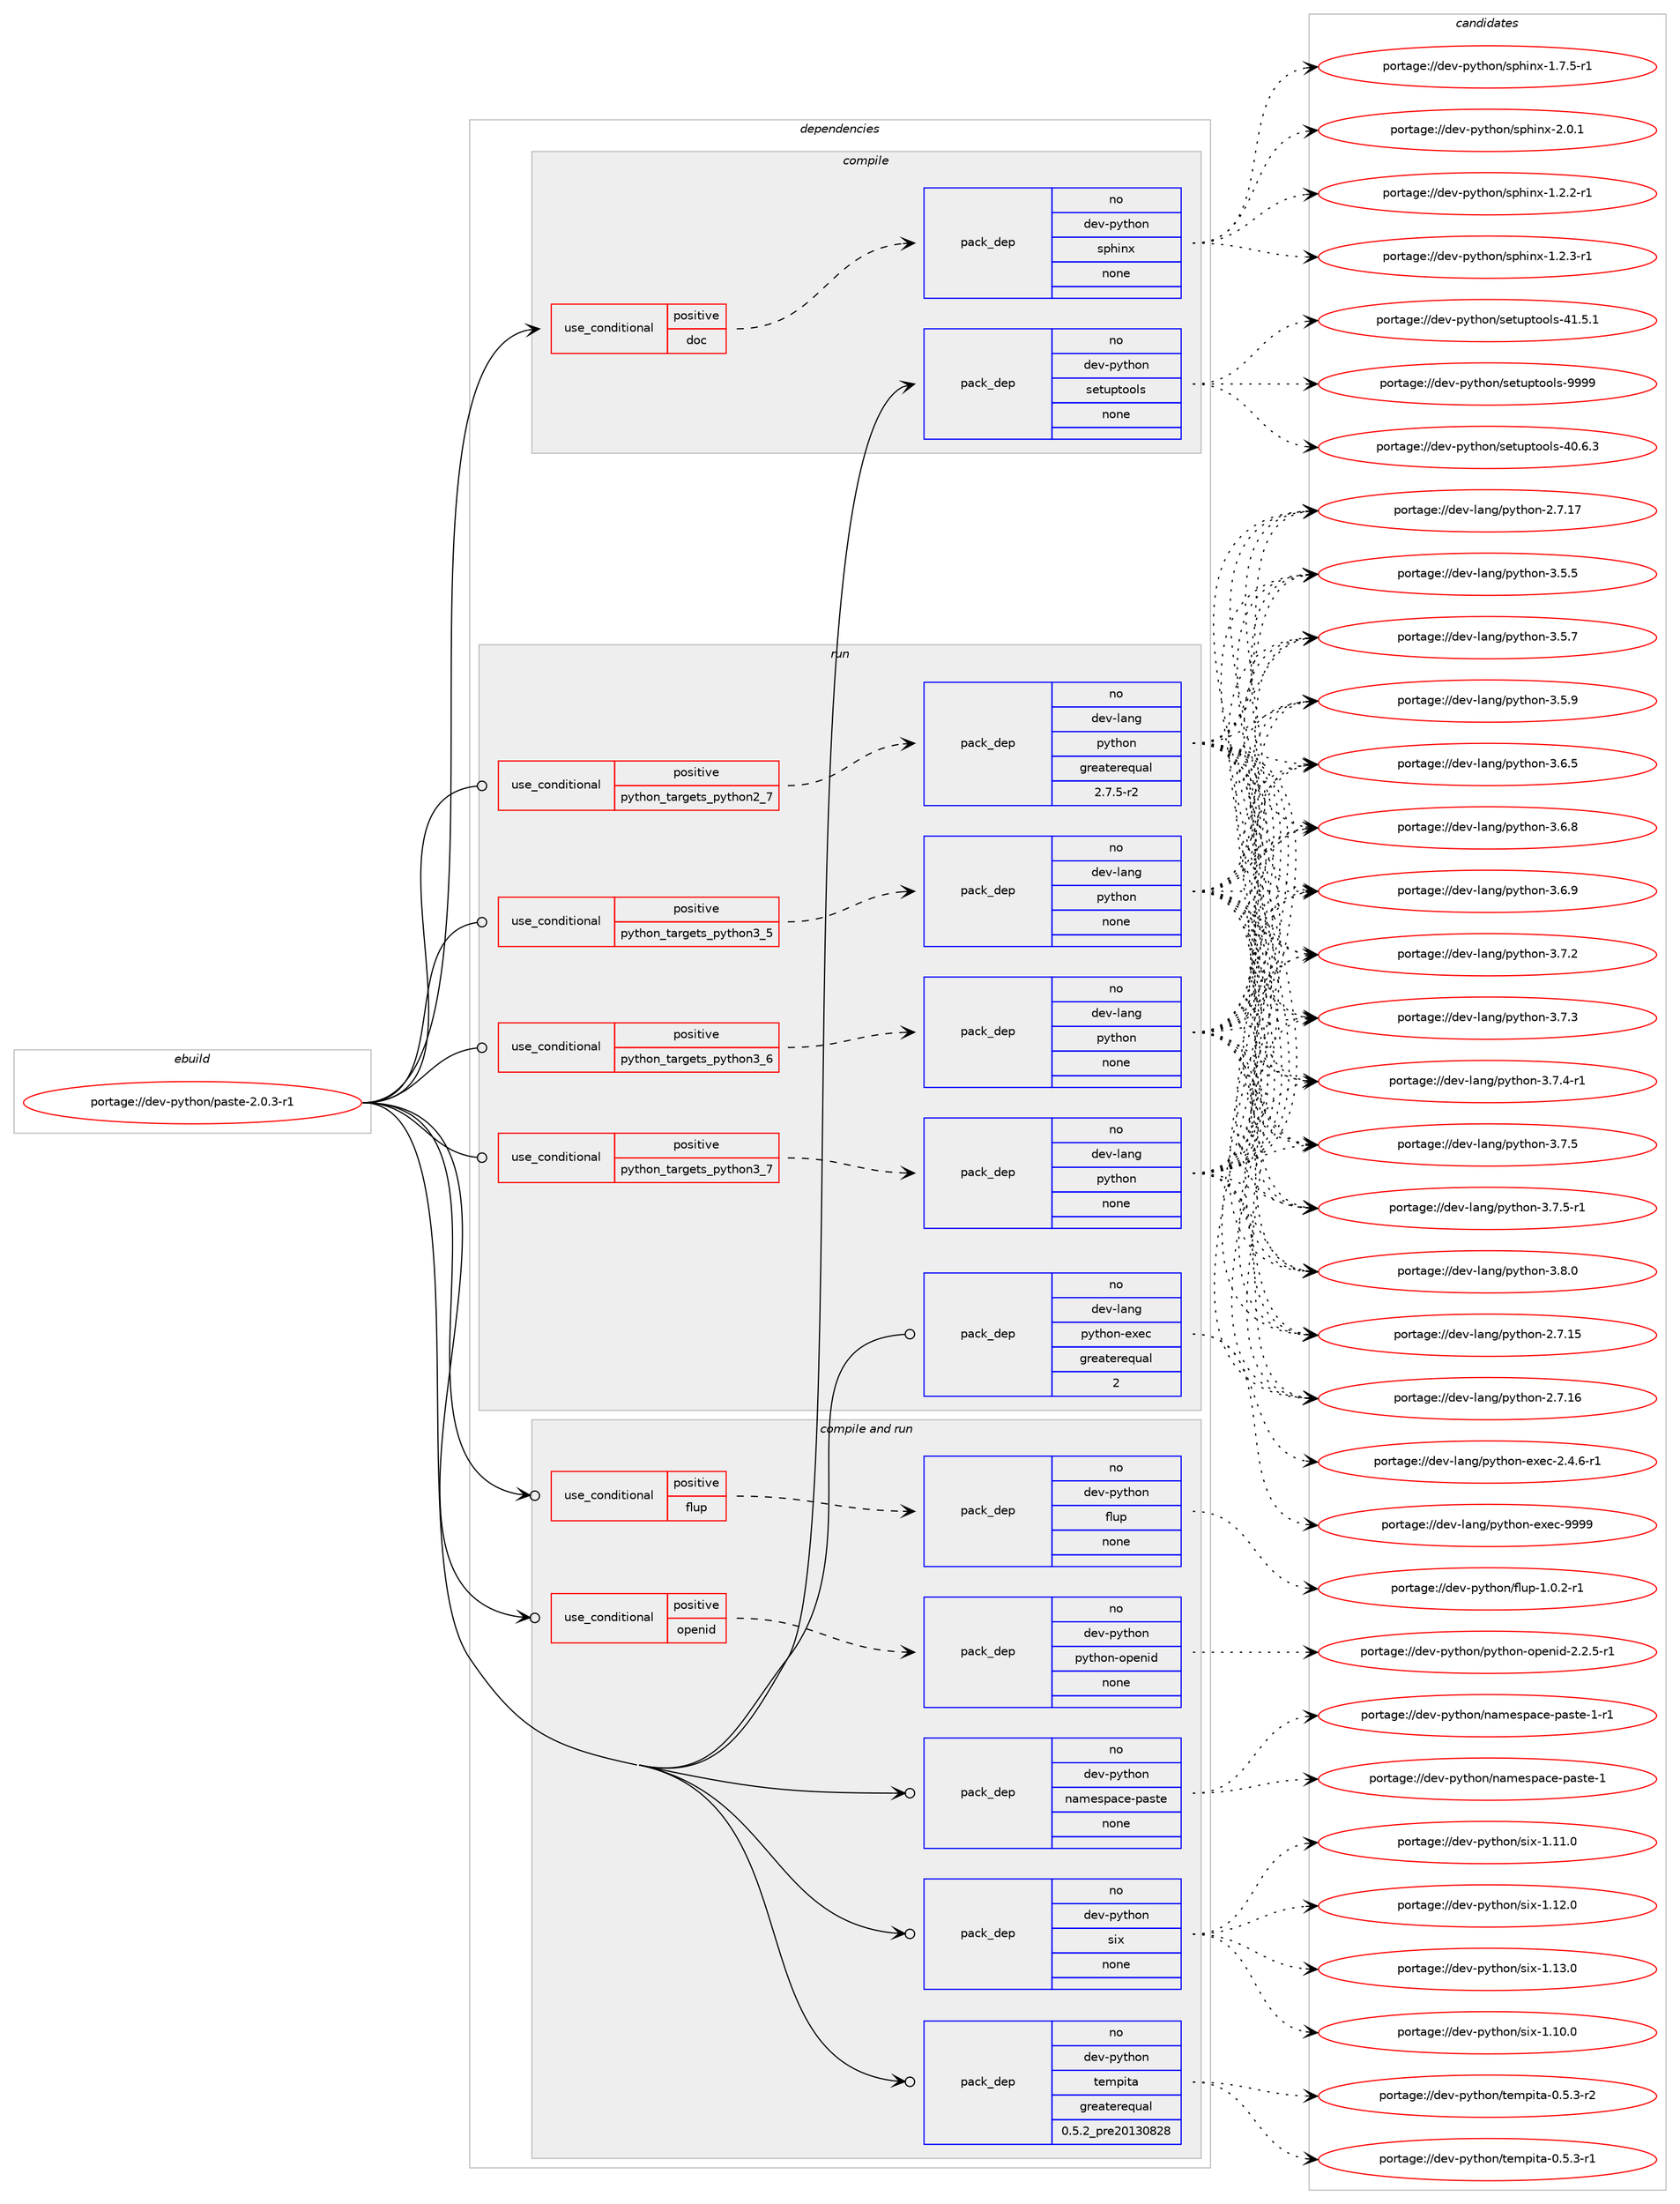 digraph prolog {

# *************
# Graph options
# *************

newrank=true;
concentrate=true;
compound=true;
graph [rankdir=LR,fontname=Helvetica,fontsize=10,ranksep=1.5];#, ranksep=2.5, nodesep=0.2];
edge  [arrowhead=vee];
node  [fontname=Helvetica,fontsize=10];

# **********
# The ebuild
# **********

subgraph cluster_leftcol {
color=gray;
rank=same;
label=<<i>ebuild</i>>;
id [label="portage://dev-python/paste-2.0.3-r1", color=red, width=4, href="../dev-python/paste-2.0.3-r1.svg"];
}

# ****************
# The dependencies
# ****************

subgraph cluster_midcol {
color=gray;
label=<<i>dependencies</i>>;
subgraph cluster_compile {
fillcolor="#eeeeee";
style=filled;
label=<<i>compile</i>>;
subgraph cond33407 {
dependency155781 [label=<<TABLE BORDER="0" CELLBORDER="1" CELLSPACING="0" CELLPADDING="4"><TR><TD ROWSPAN="3" CELLPADDING="10">use_conditional</TD></TR><TR><TD>positive</TD></TR><TR><TD>doc</TD></TR></TABLE>>, shape=none, color=red];
subgraph pack119013 {
dependency155782 [label=<<TABLE BORDER="0" CELLBORDER="1" CELLSPACING="0" CELLPADDING="4" WIDTH="220"><TR><TD ROWSPAN="6" CELLPADDING="30">pack_dep</TD></TR><TR><TD WIDTH="110">no</TD></TR><TR><TD>dev-python</TD></TR><TR><TD>sphinx</TD></TR><TR><TD>none</TD></TR><TR><TD></TD></TR></TABLE>>, shape=none, color=blue];
}
dependency155781:e -> dependency155782:w [weight=20,style="dashed",arrowhead="vee"];
}
id:e -> dependency155781:w [weight=20,style="solid",arrowhead="vee"];
subgraph pack119014 {
dependency155783 [label=<<TABLE BORDER="0" CELLBORDER="1" CELLSPACING="0" CELLPADDING="4" WIDTH="220"><TR><TD ROWSPAN="6" CELLPADDING="30">pack_dep</TD></TR><TR><TD WIDTH="110">no</TD></TR><TR><TD>dev-python</TD></TR><TR><TD>setuptools</TD></TR><TR><TD>none</TD></TR><TR><TD></TD></TR></TABLE>>, shape=none, color=blue];
}
id:e -> dependency155783:w [weight=20,style="solid",arrowhead="vee"];
}
subgraph cluster_compileandrun {
fillcolor="#eeeeee";
style=filled;
label=<<i>compile and run</i>>;
subgraph cond33408 {
dependency155784 [label=<<TABLE BORDER="0" CELLBORDER="1" CELLSPACING="0" CELLPADDING="4"><TR><TD ROWSPAN="3" CELLPADDING="10">use_conditional</TD></TR><TR><TD>positive</TD></TR><TR><TD>flup</TD></TR></TABLE>>, shape=none, color=red];
subgraph pack119015 {
dependency155785 [label=<<TABLE BORDER="0" CELLBORDER="1" CELLSPACING="0" CELLPADDING="4" WIDTH="220"><TR><TD ROWSPAN="6" CELLPADDING="30">pack_dep</TD></TR><TR><TD WIDTH="110">no</TD></TR><TR><TD>dev-python</TD></TR><TR><TD>flup</TD></TR><TR><TD>none</TD></TR><TR><TD></TD></TR></TABLE>>, shape=none, color=blue];
}
dependency155784:e -> dependency155785:w [weight=20,style="dashed",arrowhead="vee"];
}
id:e -> dependency155784:w [weight=20,style="solid",arrowhead="odotvee"];
subgraph cond33409 {
dependency155786 [label=<<TABLE BORDER="0" CELLBORDER="1" CELLSPACING="0" CELLPADDING="4"><TR><TD ROWSPAN="3" CELLPADDING="10">use_conditional</TD></TR><TR><TD>positive</TD></TR><TR><TD>openid</TD></TR></TABLE>>, shape=none, color=red];
subgraph pack119016 {
dependency155787 [label=<<TABLE BORDER="0" CELLBORDER="1" CELLSPACING="0" CELLPADDING="4" WIDTH="220"><TR><TD ROWSPAN="6" CELLPADDING="30">pack_dep</TD></TR><TR><TD WIDTH="110">no</TD></TR><TR><TD>dev-python</TD></TR><TR><TD>python-openid</TD></TR><TR><TD>none</TD></TR><TR><TD></TD></TR></TABLE>>, shape=none, color=blue];
}
dependency155786:e -> dependency155787:w [weight=20,style="dashed",arrowhead="vee"];
}
id:e -> dependency155786:w [weight=20,style="solid",arrowhead="odotvee"];
subgraph pack119017 {
dependency155788 [label=<<TABLE BORDER="0" CELLBORDER="1" CELLSPACING="0" CELLPADDING="4" WIDTH="220"><TR><TD ROWSPAN="6" CELLPADDING="30">pack_dep</TD></TR><TR><TD WIDTH="110">no</TD></TR><TR><TD>dev-python</TD></TR><TR><TD>namespace-paste</TD></TR><TR><TD>none</TD></TR><TR><TD></TD></TR></TABLE>>, shape=none, color=blue];
}
id:e -> dependency155788:w [weight=20,style="solid",arrowhead="odotvee"];
subgraph pack119018 {
dependency155789 [label=<<TABLE BORDER="0" CELLBORDER="1" CELLSPACING="0" CELLPADDING="4" WIDTH="220"><TR><TD ROWSPAN="6" CELLPADDING="30">pack_dep</TD></TR><TR><TD WIDTH="110">no</TD></TR><TR><TD>dev-python</TD></TR><TR><TD>six</TD></TR><TR><TD>none</TD></TR><TR><TD></TD></TR></TABLE>>, shape=none, color=blue];
}
id:e -> dependency155789:w [weight=20,style="solid",arrowhead="odotvee"];
subgraph pack119019 {
dependency155790 [label=<<TABLE BORDER="0" CELLBORDER="1" CELLSPACING="0" CELLPADDING="4" WIDTH="220"><TR><TD ROWSPAN="6" CELLPADDING="30">pack_dep</TD></TR><TR><TD WIDTH="110">no</TD></TR><TR><TD>dev-python</TD></TR><TR><TD>tempita</TD></TR><TR><TD>greaterequal</TD></TR><TR><TD>0.5.2_pre20130828</TD></TR></TABLE>>, shape=none, color=blue];
}
id:e -> dependency155790:w [weight=20,style="solid",arrowhead="odotvee"];
}
subgraph cluster_run {
fillcolor="#eeeeee";
style=filled;
label=<<i>run</i>>;
subgraph cond33410 {
dependency155791 [label=<<TABLE BORDER="0" CELLBORDER="1" CELLSPACING="0" CELLPADDING="4"><TR><TD ROWSPAN="3" CELLPADDING="10">use_conditional</TD></TR><TR><TD>positive</TD></TR><TR><TD>python_targets_python2_7</TD></TR></TABLE>>, shape=none, color=red];
subgraph pack119020 {
dependency155792 [label=<<TABLE BORDER="0" CELLBORDER="1" CELLSPACING="0" CELLPADDING="4" WIDTH="220"><TR><TD ROWSPAN="6" CELLPADDING="30">pack_dep</TD></TR><TR><TD WIDTH="110">no</TD></TR><TR><TD>dev-lang</TD></TR><TR><TD>python</TD></TR><TR><TD>greaterequal</TD></TR><TR><TD>2.7.5-r2</TD></TR></TABLE>>, shape=none, color=blue];
}
dependency155791:e -> dependency155792:w [weight=20,style="dashed",arrowhead="vee"];
}
id:e -> dependency155791:w [weight=20,style="solid",arrowhead="odot"];
subgraph cond33411 {
dependency155793 [label=<<TABLE BORDER="0" CELLBORDER="1" CELLSPACING="0" CELLPADDING="4"><TR><TD ROWSPAN="3" CELLPADDING="10">use_conditional</TD></TR><TR><TD>positive</TD></TR><TR><TD>python_targets_python3_5</TD></TR></TABLE>>, shape=none, color=red];
subgraph pack119021 {
dependency155794 [label=<<TABLE BORDER="0" CELLBORDER="1" CELLSPACING="0" CELLPADDING="4" WIDTH="220"><TR><TD ROWSPAN="6" CELLPADDING="30">pack_dep</TD></TR><TR><TD WIDTH="110">no</TD></TR><TR><TD>dev-lang</TD></TR><TR><TD>python</TD></TR><TR><TD>none</TD></TR><TR><TD></TD></TR></TABLE>>, shape=none, color=blue];
}
dependency155793:e -> dependency155794:w [weight=20,style="dashed",arrowhead="vee"];
}
id:e -> dependency155793:w [weight=20,style="solid",arrowhead="odot"];
subgraph cond33412 {
dependency155795 [label=<<TABLE BORDER="0" CELLBORDER="1" CELLSPACING="0" CELLPADDING="4"><TR><TD ROWSPAN="3" CELLPADDING="10">use_conditional</TD></TR><TR><TD>positive</TD></TR><TR><TD>python_targets_python3_6</TD></TR></TABLE>>, shape=none, color=red];
subgraph pack119022 {
dependency155796 [label=<<TABLE BORDER="0" CELLBORDER="1" CELLSPACING="0" CELLPADDING="4" WIDTH="220"><TR><TD ROWSPAN="6" CELLPADDING="30">pack_dep</TD></TR><TR><TD WIDTH="110">no</TD></TR><TR><TD>dev-lang</TD></TR><TR><TD>python</TD></TR><TR><TD>none</TD></TR><TR><TD></TD></TR></TABLE>>, shape=none, color=blue];
}
dependency155795:e -> dependency155796:w [weight=20,style="dashed",arrowhead="vee"];
}
id:e -> dependency155795:w [weight=20,style="solid",arrowhead="odot"];
subgraph cond33413 {
dependency155797 [label=<<TABLE BORDER="0" CELLBORDER="1" CELLSPACING="0" CELLPADDING="4"><TR><TD ROWSPAN="3" CELLPADDING="10">use_conditional</TD></TR><TR><TD>positive</TD></TR><TR><TD>python_targets_python3_7</TD></TR></TABLE>>, shape=none, color=red];
subgraph pack119023 {
dependency155798 [label=<<TABLE BORDER="0" CELLBORDER="1" CELLSPACING="0" CELLPADDING="4" WIDTH="220"><TR><TD ROWSPAN="6" CELLPADDING="30">pack_dep</TD></TR><TR><TD WIDTH="110">no</TD></TR><TR><TD>dev-lang</TD></TR><TR><TD>python</TD></TR><TR><TD>none</TD></TR><TR><TD></TD></TR></TABLE>>, shape=none, color=blue];
}
dependency155797:e -> dependency155798:w [weight=20,style="dashed",arrowhead="vee"];
}
id:e -> dependency155797:w [weight=20,style="solid",arrowhead="odot"];
subgraph pack119024 {
dependency155799 [label=<<TABLE BORDER="0" CELLBORDER="1" CELLSPACING="0" CELLPADDING="4" WIDTH="220"><TR><TD ROWSPAN="6" CELLPADDING="30">pack_dep</TD></TR><TR><TD WIDTH="110">no</TD></TR><TR><TD>dev-lang</TD></TR><TR><TD>python-exec</TD></TR><TR><TD>greaterequal</TD></TR><TR><TD>2</TD></TR></TABLE>>, shape=none, color=blue];
}
id:e -> dependency155799:w [weight=20,style="solid",arrowhead="odot"];
}
}

# **************
# The candidates
# **************

subgraph cluster_choices {
rank=same;
color=gray;
label=<<i>candidates</i>>;

subgraph choice119013 {
color=black;
nodesep=1;
choiceportage10010111845112121116104111110471151121041051101204549465046504511449 [label="portage://dev-python/sphinx-1.2.2-r1", color=red, width=4,href="../dev-python/sphinx-1.2.2-r1.svg"];
choiceportage10010111845112121116104111110471151121041051101204549465046514511449 [label="portage://dev-python/sphinx-1.2.3-r1", color=red, width=4,href="../dev-python/sphinx-1.2.3-r1.svg"];
choiceportage10010111845112121116104111110471151121041051101204549465546534511449 [label="portage://dev-python/sphinx-1.7.5-r1", color=red, width=4,href="../dev-python/sphinx-1.7.5-r1.svg"];
choiceportage1001011184511212111610411111047115112104105110120455046484649 [label="portage://dev-python/sphinx-2.0.1", color=red, width=4,href="../dev-python/sphinx-2.0.1.svg"];
dependency155782:e -> choiceportage10010111845112121116104111110471151121041051101204549465046504511449:w [style=dotted,weight="100"];
dependency155782:e -> choiceportage10010111845112121116104111110471151121041051101204549465046514511449:w [style=dotted,weight="100"];
dependency155782:e -> choiceportage10010111845112121116104111110471151121041051101204549465546534511449:w [style=dotted,weight="100"];
dependency155782:e -> choiceportage1001011184511212111610411111047115112104105110120455046484649:w [style=dotted,weight="100"];
}
subgraph choice119014 {
color=black;
nodesep=1;
choiceportage100101118451121211161041111104711510111611711211611111110811545524846544651 [label="portage://dev-python/setuptools-40.6.3", color=red, width=4,href="../dev-python/setuptools-40.6.3.svg"];
choiceportage100101118451121211161041111104711510111611711211611111110811545524946534649 [label="portage://dev-python/setuptools-41.5.1", color=red, width=4,href="../dev-python/setuptools-41.5.1.svg"];
choiceportage10010111845112121116104111110471151011161171121161111111081154557575757 [label="portage://dev-python/setuptools-9999", color=red, width=4,href="../dev-python/setuptools-9999.svg"];
dependency155783:e -> choiceportage100101118451121211161041111104711510111611711211611111110811545524846544651:w [style=dotted,weight="100"];
dependency155783:e -> choiceportage100101118451121211161041111104711510111611711211611111110811545524946534649:w [style=dotted,weight="100"];
dependency155783:e -> choiceportage10010111845112121116104111110471151011161171121161111111081154557575757:w [style=dotted,weight="100"];
}
subgraph choice119015 {
color=black;
nodesep=1;
choiceportage10010111845112121116104111110471021081171124549464846504511449 [label="portage://dev-python/flup-1.0.2-r1", color=red, width=4,href="../dev-python/flup-1.0.2-r1.svg"];
dependency155785:e -> choiceportage10010111845112121116104111110471021081171124549464846504511449:w [style=dotted,weight="100"];
}
subgraph choice119016 {
color=black;
nodesep=1;
choiceportage1001011184511212111610411111047112121116104111110451111121011101051004550465046534511449 [label="portage://dev-python/python-openid-2.2.5-r1", color=red, width=4,href="../dev-python/python-openid-2.2.5-r1.svg"];
dependency155787:e -> choiceportage1001011184511212111610411111047112121116104111110451111121011101051004550465046534511449:w [style=dotted,weight="100"];
}
subgraph choice119017 {
color=black;
nodesep=1;
choiceportage100101118451121211161041111104711097109101115112979910145112971151161014549 [label="portage://dev-python/namespace-paste-1", color=red, width=4,href="../dev-python/namespace-paste-1.svg"];
choiceportage1001011184511212111610411111047110971091011151129799101451129711511610145494511449 [label="portage://dev-python/namespace-paste-1-r1", color=red, width=4,href="../dev-python/namespace-paste-1-r1.svg"];
dependency155788:e -> choiceportage100101118451121211161041111104711097109101115112979910145112971151161014549:w [style=dotted,weight="100"];
dependency155788:e -> choiceportage1001011184511212111610411111047110971091011151129799101451129711511610145494511449:w [style=dotted,weight="100"];
}
subgraph choice119018 {
color=black;
nodesep=1;
choiceportage100101118451121211161041111104711510512045494649484648 [label="portage://dev-python/six-1.10.0", color=red, width=4,href="../dev-python/six-1.10.0.svg"];
choiceportage100101118451121211161041111104711510512045494649494648 [label="portage://dev-python/six-1.11.0", color=red, width=4,href="../dev-python/six-1.11.0.svg"];
choiceportage100101118451121211161041111104711510512045494649504648 [label="portage://dev-python/six-1.12.0", color=red, width=4,href="../dev-python/six-1.12.0.svg"];
choiceportage100101118451121211161041111104711510512045494649514648 [label="portage://dev-python/six-1.13.0", color=red, width=4,href="../dev-python/six-1.13.0.svg"];
dependency155789:e -> choiceportage100101118451121211161041111104711510512045494649484648:w [style=dotted,weight="100"];
dependency155789:e -> choiceportage100101118451121211161041111104711510512045494649494648:w [style=dotted,weight="100"];
dependency155789:e -> choiceportage100101118451121211161041111104711510512045494649504648:w [style=dotted,weight="100"];
dependency155789:e -> choiceportage100101118451121211161041111104711510512045494649514648:w [style=dotted,weight="100"];
}
subgraph choice119019 {
color=black;
nodesep=1;
choiceportage1001011184511212111610411111047116101109112105116974548465346514511449 [label="portage://dev-python/tempita-0.5.3-r1", color=red, width=4,href="../dev-python/tempita-0.5.3-r1.svg"];
choiceportage1001011184511212111610411111047116101109112105116974548465346514511450 [label="portage://dev-python/tempita-0.5.3-r2", color=red, width=4,href="../dev-python/tempita-0.5.3-r2.svg"];
dependency155790:e -> choiceportage1001011184511212111610411111047116101109112105116974548465346514511449:w [style=dotted,weight="100"];
dependency155790:e -> choiceportage1001011184511212111610411111047116101109112105116974548465346514511450:w [style=dotted,weight="100"];
}
subgraph choice119020 {
color=black;
nodesep=1;
choiceportage10010111845108971101034711212111610411111045504655464953 [label="portage://dev-lang/python-2.7.15", color=red, width=4,href="../dev-lang/python-2.7.15.svg"];
choiceportage10010111845108971101034711212111610411111045504655464954 [label="portage://dev-lang/python-2.7.16", color=red, width=4,href="../dev-lang/python-2.7.16.svg"];
choiceportage10010111845108971101034711212111610411111045504655464955 [label="portage://dev-lang/python-2.7.17", color=red, width=4,href="../dev-lang/python-2.7.17.svg"];
choiceportage100101118451089711010347112121116104111110455146534653 [label="portage://dev-lang/python-3.5.5", color=red, width=4,href="../dev-lang/python-3.5.5.svg"];
choiceportage100101118451089711010347112121116104111110455146534655 [label="portage://dev-lang/python-3.5.7", color=red, width=4,href="../dev-lang/python-3.5.7.svg"];
choiceportage100101118451089711010347112121116104111110455146534657 [label="portage://dev-lang/python-3.5.9", color=red, width=4,href="../dev-lang/python-3.5.9.svg"];
choiceportage100101118451089711010347112121116104111110455146544653 [label="portage://dev-lang/python-3.6.5", color=red, width=4,href="../dev-lang/python-3.6.5.svg"];
choiceportage100101118451089711010347112121116104111110455146544656 [label="portage://dev-lang/python-3.6.8", color=red, width=4,href="../dev-lang/python-3.6.8.svg"];
choiceportage100101118451089711010347112121116104111110455146544657 [label="portage://dev-lang/python-3.6.9", color=red, width=4,href="../dev-lang/python-3.6.9.svg"];
choiceportage100101118451089711010347112121116104111110455146554650 [label="portage://dev-lang/python-3.7.2", color=red, width=4,href="../dev-lang/python-3.7.2.svg"];
choiceportage100101118451089711010347112121116104111110455146554651 [label="portage://dev-lang/python-3.7.3", color=red, width=4,href="../dev-lang/python-3.7.3.svg"];
choiceportage1001011184510897110103471121211161041111104551465546524511449 [label="portage://dev-lang/python-3.7.4-r1", color=red, width=4,href="../dev-lang/python-3.7.4-r1.svg"];
choiceportage100101118451089711010347112121116104111110455146554653 [label="portage://dev-lang/python-3.7.5", color=red, width=4,href="../dev-lang/python-3.7.5.svg"];
choiceportage1001011184510897110103471121211161041111104551465546534511449 [label="portage://dev-lang/python-3.7.5-r1", color=red, width=4,href="../dev-lang/python-3.7.5-r1.svg"];
choiceportage100101118451089711010347112121116104111110455146564648 [label="portage://dev-lang/python-3.8.0", color=red, width=4,href="../dev-lang/python-3.8.0.svg"];
dependency155792:e -> choiceportage10010111845108971101034711212111610411111045504655464953:w [style=dotted,weight="100"];
dependency155792:e -> choiceportage10010111845108971101034711212111610411111045504655464954:w [style=dotted,weight="100"];
dependency155792:e -> choiceportage10010111845108971101034711212111610411111045504655464955:w [style=dotted,weight="100"];
dependency155792:e -> choiceportage100101118451089711010347112121116104111110455146534653:w [style=dotted,weight="100"];
dependency155792:e -> choiceportage100101118451089711010347112121116104111110455146534655:w [style=dotted,weight="100"];
dependency155792:e -> choiceportage100101118451089711010347112121116104111110455146534657:w [style=dotted,weight="100"];
dependency155792:e -> choiceportage100101118451089711010347112121116104111110455146544653:w [style=dotted,weight="100"];
dependency155792:e -> choiceportage100101118451089711010347112121116104111110455146544656:w [style=dotted,weight="100"];
dependency155792:e -> choiceportage100101118451089711010347112121116104111110455146544657:w [style=dotted,weight="100"];
dependency155792:e -> choiceportage100101118451089711010347112121116104111110455146554650:w [style=dotted,weight="100"];
dependency155792:e -> choiceportage100101118451089711010347112121116104111110455146554651:w [style=dotted,weight="100"];
dependency155792:e -> choiceportage1001011184510897110103471121211161041111104551465546524511449:w [style=dotted,weight="100"];
dependency155792:e -> choiceportage100101118451089711010347112121116104111110455146554653:w [style=dotted,weight="100"];
dependency155792:e -> choiceportage1001011184510897110103471121211161041111104551465546534511449:w [style=dotted,weight="100"];
dependency155792:e -> choiceportage100101118451089711010347112121116104111110455146564648:w [style=dotted,weight="100"];
}
subgraph choice119021 {
color=black;
nodesep=1;
choiceportage10010111845108971101034711212111610411111045504655464953 [label="portage://dev-lang/python-2.7.15", color=red, width=4,href="../dev-lang/python-2.7.15.svg"];
choiceportage10010111845108971101034711212111610411111045504655464954 [label="portage://dev-lang/python-2.7.16", color=red, width=4,href="../dev-lang/python-2.7.16.svg"];
choiceportage10010111845108971101034711212111610411111045504655464955 [label="portage://dev-lang/python-2.7.17", color=red, width=4,href="../dev-lang/python-2.7.17.svg"];
choiceportage100101118451089711010347112121116104111110455146534653 [label="portage://dev-lang/python-3.5.5", color=red, width=4,href="../dev-lang/python-3.5.5.svg"];
choiceportage100101118451089711010347112121116104111110455146534655 [label="portage://dev-lang/python-3.5.7", color=red, width=4,href="../dev-lang/python-3.5.7.svg"];
choiceportage100101118451089711010347112121116104111110455146534657 [label="portage://dev-lang/python-3.5.9", color=red, width=4,href="../dev-lang/python-3.5.9.svg"];
choiceportage100101118451089711010347112121116104111110455146544653 [label="portage://dev-lang/python-3.6.5", color=red, width=4,href="../dev-lang/python-3.6.5.svg"];
choiceportage100101118451089711010347112121116104111110455146544656 [label="portage://dev-lang/python-3.6.8", color=red, width=4,href="../dev-lang/python-3.6.8.svg"];
choiceportage100101118451089711010347112121116104111110455146544657 [label="portage://dev-lang/python-3.6.9", color=red, width=4,href="../dev-lang/python-3.6.9.svg"];
choiceportage100101118451089711010347112121116104111110455146554650 [label="portage://dev-lang/python-3.7.2", color=red, width=4,href="../dev-lang/python-3.7.2.svg"];
choiceportage100101118451089711010347112121116104111110455146554651 [label="portage://dev-lang/python-3.7.3", color=red, width=4,href="../dev-lang/python-3.7.3.svg"];
choiceportage1001011184510897110103471121211161041111104551465546524511449 [label="portage://dev-lang/python-3.7.4-r1", color=red, width=4,href="../dev-lang/python-3.7.4-r1.svg"];
choiceportage100101118451089711010347112121116104111110455146554653 [label="portage://dev-lang/python-3.7.5", color=red, width=4,href="../dev-lang/python-3.7.5.svg"];
choiceportage1001011184510897110103471121211161041111104551465546534511449 [label="portage://dev-lang/python-3.7.5-r1", color=red, width=4,href="../dev-lang/python-3.7.5-r1.svg"];
choiceportage100101118451089711010347112121116104111110455146564648 [label="portage://dev-lang/python-3.8.0", color=red, width=4,href="../dev-lang/python-3.8.0.svg"];
dependency155794:e -> choiceportage10010111845108971101034711212111610411111045504655464953:w [style=dotted,weight="100"];
dependency155794:e -> choiceportage10010111845108971101034711212111610411111045504655464954:w [style=dotted,weight="100"];
dependency155794:e -> choiceportage10010111845108971101034711212111610411111045504655464955:w [style=dotted,weight="100"];
dependency155794:e -> choiceportage100101118451089711010347112121116104111110455146534653:w [style=dotted,weight="100"];
dependency155794:e -> choiceportage100101118451089711010347112121116104111110455146534655:w [style=dotted,weight="100"];
dependency155794:e -> choiceportage100101118451089711010347112121116104111110455146534657:w [style=dotted,weight="100"];
dependency155794:e -> choiceportage100101118451089711010347112121116104111110455146544653:w [style=dotted,weight="100"];
dependency155794:e -> choiceportage100101118451089711010347112121116104111110455146544656:w [style=dotted,weight="100"];
dependency155794:e -> choiceportage100101118451089711010347112121116104111110455146544657:w [style=dotted,weight="100"];
dependency155794:e -> choiceportage100101118451089711010347112121116104111110455146554650:w [style=dotted,weight="100"];
dependency155794:e -> choiceportage100101118451089711010347112121116104111110455146554651:w [style=dotted,weight="100"];
dependency155794:e -> choiceportage1001011184510897110103471121211161041111104551465546524511449:w [style=dotted,weight="100"];
dependency155794:e -> choiceportage100101118451089711010347112121116104111110455146554653:w [style=dotted,weight="100"];
dependency155794:e -> choiceportage1001011184510897110103471121211161041111104551465546534511449:w [style=dotted,weight="100"];
dependency155794:e -> choiceportage100101118451089711010347112121116104111110455146564648:w [style=dotted,weight="100"];
}
subgraph choice119022 {
color=black;
nodesep=1;
choiceportage10010111845108971101034711212111610411111045504655464953 [label="portage://dev-lang/python-2.7.15", color=red, width=4,href="../dev-lang/python-2.7.15.svg"];
choiceportage10010111845108971101034711212111610411111045504655464954 [label="portage://dev-lang/python-2.7.16", color=red, width=4,href="../dev-lang/python-2.7.16.svg"];
choiceportage10010111845108971101034711212111610411111045504655464955 [label="portage://dev-lang/python-2.7.17", color=red, width=4,href="../dev-lang/python-2.7.17.svg"];
choiceportage100101118451089711010347112121116104111110455146534653 [label="portage://dev-lang/python-3.5.5", color=red, width=4,href="../dev-lang/python-3.5.5.svg"];
choiceportage100101118451089711010347112121116104111110455146534655 [label="portage://dev-lang/python-3.5.7", color=red, width=4,href="../dev-lang/python-3.5.7.svg"];
choiceportage100101118451089711010347112121116104111110455146534657 [label="portage://dev-lang/python-3.5.9", color=red, width=4,href="../dev-lang/python-3.5.9.svg"];
choiceportage100101118451089711010347112121116104111110455146544653 [label="portage://dev-lang/python-3.6.5", color=red, width=4,href="../dev-lang/python-3.6.5.svg"];
choiceportage100101118451089711010347112121116104111110455146544656 [label="portage://dev-lang/python-3.6.8", color=red, width=4,href="../dev-lang/python-3.6.8.svg"];
choiceportage100101118451089711010347112121116104111110455146544657 [label="portage://dev-lang/python-3.6.9", color=red, width=4,href="../dev-lang/python-3.6.9.svg"];
choiceportage100101118451089711010347112121116104111110455146554650 [label="portage://dev-lang/python-3.7.2", color=red, width=4,href="../dev-lang/python-3.7.2.svg"];
choiceportage100101118451089711010347112121116104111110455146554651 [label="portage://dev-lang/python-3.7.3", color=red, width=4,href="../dev-lang/python-3.7.3.svg"];
choiceportage1001011184510897110103471121211161041111104551465546524511449 [label="portage://dev-lang/python-3.7.4-r1", color=red, width=4,href="../dev-lang/python-3.7.4-r1.svg"];
choiceportage100101118451089711010347112121116104111110455146554653 [label="portage://dev-lang/python-3.7.5", color=red, width=4,href="../dev-lang/python-3.7.5.svg"];
choiceportage1001011184510897110103471121211161041111104551465546534511449 [label="portage://dev-lang/python-3.7.5-r1", color=red, width=4,href="../dev-lang/python-3.7.5-r1.svg"];
choiceportage100101118451089711010347112121116104111110455146564648 [label="portage://dev-lang/python-3.8.0", color=red, width=4,href="../dev-lang/python-3.8.0.svg"];
dependency155796:e -> choiceportage10010111845108971101034711212111610411111045504655464953:w [style=dotted,weight="100"];
dependency155796:e -> choiceportage10010111845108971101034711212111610411111045504655464954:w [style=dotted,weight="100"];
dependency155796:e -> choiceportage10010111845108971101034711212111610411111045504655464955:w [style=dotted,weight="100"];
dependency155796:e -> choiceportage100101118451089711010347112121116104111110455146534653:w [style=dotted,weight="100"];
dependency155796:e -> choiceportage100101118451089711010347112121116104111110455146534655:w [style=dotted,weight="100"];
dependency155796:e -> choiceportage100101118451089711010347112121116104111110455146534657:w [style=dotted,weight="100"];
dependency155796:e -> choiceportage100101118451089711010347112121116104111110455146544653:w [style=dotted,weight="100"];
dependency155796:e -> choiceportage100101118451089711010347112121116104111110455146544656:w [style=dotted,weight="100"];
dependency155796:e -> choiceportage100101118451089711010347112121116104111110455146544657:w [style=dotted,weight="100"];
dependency155796:e -> choiceportage100101118451089711010347112121116104111110455146554650:w [style=dotted,weight="100"];
dependency155796:e -> choiceportage100101118451089711010347112121116104111110455146554651:w [style=dotted,weight="100"];
dependency155796:e -> choiceportage1001011184510897110103471121211161041111104551465546524511449:w [style=dotted,weight="100"];
dependency155796:e -> choiceportage100101118451089711010347112121116104111110455146554653:w [style=dotted,weight="100"];
dependency155796:e -> choiceportage1001011184510897110103471121211161041111104551465546534511449:w [style=dotted,weight="100"];
dependency155796:e -> choiceportage100101118451089711010347112121116104111110455146564648:w [style=dotted,weight="100"];
}
subgraph choice119023 {
color=black;
nodesep=1;
choiceportage10010111845108971101034711212111610411111045504655464953 [label="portage://dev-lang/python-2.7.15", color=red, width=4,href="../dev-lang/python-2.7.15.svg"];
choiceportage10010111845108971101034711212111610411111045504655464954 [label="portage://dev-lang/python-2.7.16", color=red, width=4,href="../dev-lang/python-2.7.16.svg"];
choiceportage10010111845108971101034711212111610411111045504655464955 [label="portage://dev-lang/python-2.7.17", color=red, width=4,href="../dev-lang/python-2.7.17.svg"];
choiceportage100101118451089711010347112121116104111110455146534653 [label="portage://dev-lang/python-3.5.5", color=red, width=4,href="../dev-lang/python-3.5.5.svg"];
choiceportage100101118451089711010347112121116104111110455146534655 [label="portage://dev-lang/python-3.5.7", color=red, width=4,href="../dev-lang/python-3.5.7.svg"];
choiceportage100101118451089711010347112121116104111110455146534657 [label="portage://dev-lang/python-3.5.9", color=red, width=4,href="../dev-lang/python-3.5.9.svg"];
choiceportage100101118451089711010347112121116104111110455146544653 [label="portage://dev-lang/python-3.6.5", color=red, width=4,href="../dev-lang/python-3.6.5.svg"];
choiceportage100101118451089711010347112121116104111110455146544656 [label="portage://dev-lang/python-3.6.8", color=red, width=4,href="../dev-lang/python-3.6.8.svg"];
choiceportage100101118451089711010347112121116104111110455146544657 [label="portage://dev-lang/python-3.6.9", color=red, width=4,href="../dev-lang/python-3.6.9.svg"];
choiceportage100101118451089711010347112121116104111110455146554650 [label="portage://dev-lang/python-3.7.2", color=red, width=4,href="../dev-lang/python-3.7.2.svg"];
choiceportage100101118451089711010347112121116104111110455146554651 [label="portage://dev-lang/python-3.7.3", color=red, width=4,href="../dev-lang/python-3.7.3.svg"];
choiceportage1001011184510897110103471121211161041111104551465546524511449 [label="portage://dev-lang/python-3.7.4-r1", color=red, width=4,href="../dev-lang/python-3.7.4-r1.svg"];
choiceportage100101118451089711010347112121116104111110455146554653 [label="portage://dev-lang/python-3.7.5", color=red, width=4,href="../dev-lang/python-3.7.5.svg"];
choiceportage1001011184510897110103471121211161041111104551465546534511449 [label="portage://dev-lang/python-3.7.5-r1", color=red, width=4,href="../dev-lang/python-3.7.5-r1.svg"];
choiceportage100101118451089711010347112121116104111110455146564648 [label="portage://dev-lang/python-3.8.0", color=red, width=4,href="../dev-lang/python-3.8.0.svg"];
dependency155798:e -> choiceportage10010111845108971101034711212111610411111045504655464953:w [style=dotted,weight="100"];
dependency155798:e -> choiceportage10010111845108971101034711212111610411111045504655464954:w [style=dotted,weight="100"];
dependency155798:e -> choiceportage10010111845108971101034711212111610411111045504655464955:w [style=dotted,weight="100"];
dependency155798:e -> choiceportage100101118451089711010347112121116104111110455146534653:w [style=dotted,weight="100"];
dependency155798:e -> choiceportage100101118451089711010347112121116104111110455146534655:w [style=dotted,weight="100"];
dependency155798:e -> choiceportage100101118451089711010347112121116104111110455146534657:w [style=dotted,weight="100"];
dependency155798:e -> choiceportage100101118451089711010347112121116104111110455146544653:w [style=dotted,weight="100"];
dependency155798:e -> choiceportage100101118451089711010347112121116104111110455146544656:w [style=dotted,weight="100"];
dependency155798:e -> choiceportage100101118451089711010347112121116104111110455146544657:w [style=dotted,weight="100"];
dependency155798:e -> choiceportage100101118451089711010347112121116104111110455146554650:w [style=dotted,weight="100"];
dependency155798:e -> choiceportage100101118451089711010347112121116104111110455146554651:w [style=dotted,weight="100"];
dependency155798:e -> choiceportage1001011184510897110103471121211161041111104551465546524511449:w [style=dotted,weight="100"];
dependency155798:e -> choiceportage100101118451089711010347112121116104111110455146554653:w [style=dotted,weight="100"];
dependency155798:e -> choiceportage1001011184510897110103471121211161041111104551465546534511449:w [style=dotted,weight="100"];
dependency155798:e -> choiceportage100101118451089711010347112121116104111110455146564648:w [style=dotted,weight="100"];
}
subgraph choice119024 {
color=black;
nodesep=1;
choiceportage10010111845108971101034711212111610411111045101120101994550465246544511449 [label="portage://dev-lang/python-exec-2.4.6-r1", color=red, width=4,href="../dev-lang/python-exec-2.4.6-r1.svg"];
choiceportage10010111845108971101034711212111610411111045101120101994557575757 [label="portage://dev-lang/python-exec-9999", color=red, width=4,href="../dev-lang/python-exec-9999.svg"];
dependency155799:e -> choiceportage10010111845108971101034711212111610411111045101120101994550465246544511449:w [style=dotted,weight="100"];
dependency155799:e -> choiceportage10010111845108971101034711212111610411111045101120101994557575757:w [style=dotted,weight="100"];
}
}

}
